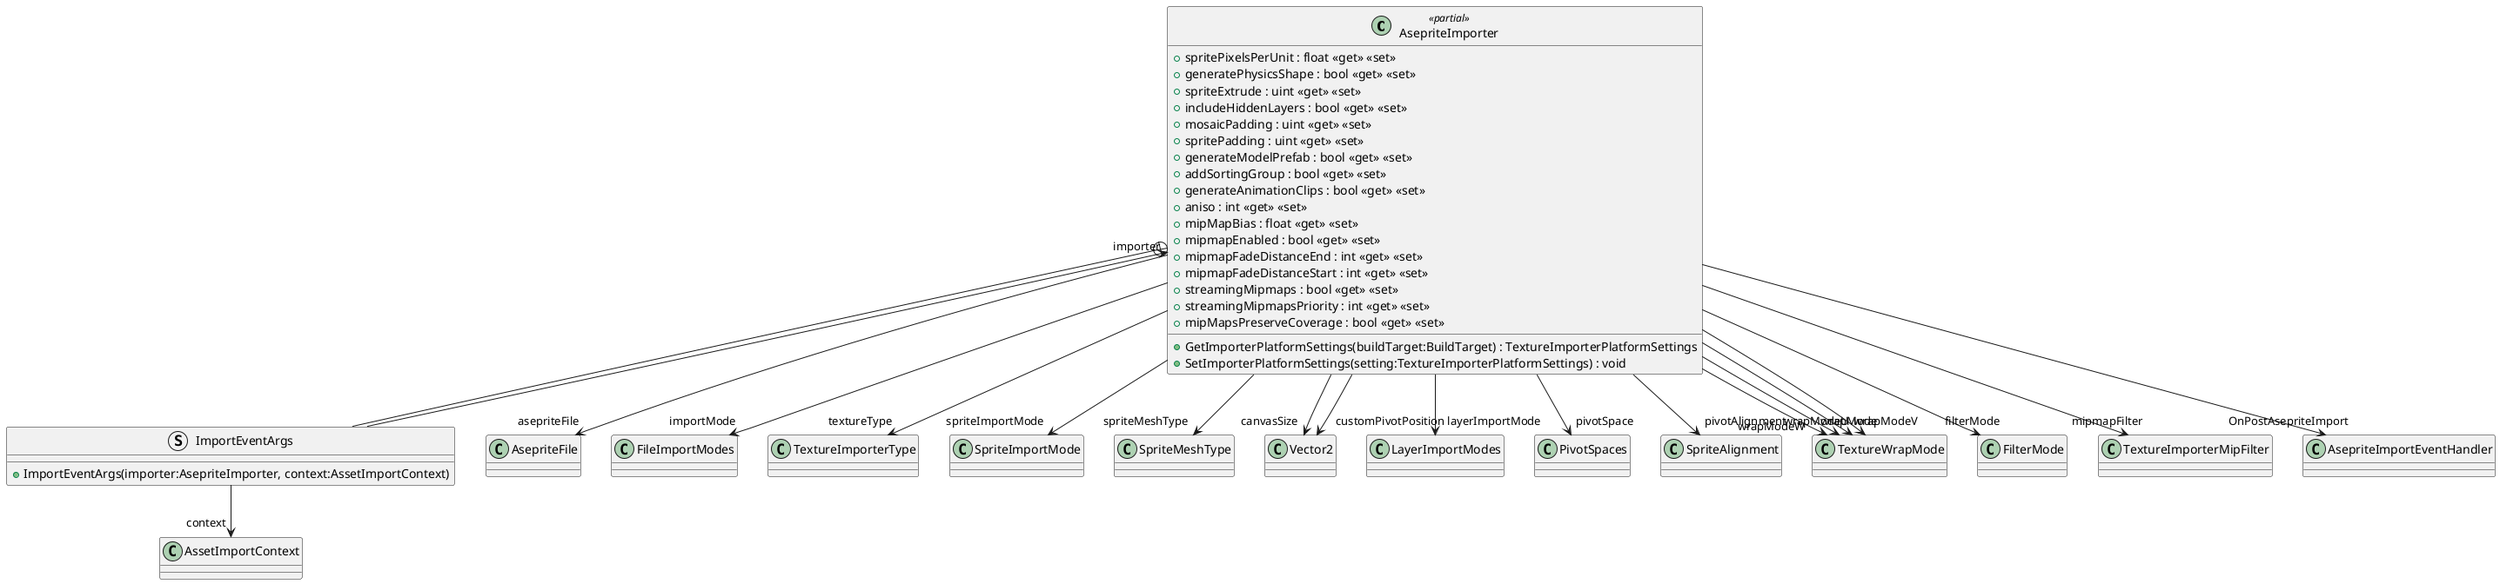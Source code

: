 @startuml
class AsepriteImporter <<partial>> {
    + spritePixelsPerUnit : float <<get>> <<set>>
    + generatePhysicsShape : bool <<get>> <<set>>
    + spriteExtrude : uint <<get>> <<set>>
    + includeHiddenLayers : bool <<get>> <<set>>
    + mosaicPadding : uint <<get>> <<set>>
    + spritePadding : uint <<get>> <<set>>
    + generateModelPrefab : bool <<get>> <<set>>
    + addSortingGroup : bool <<get>> <<set>>
    + generateAnimationClips : bool <<get>> <<set>>
    + aniso : int <<get>> <<set>>
    + mipMapBias : float <<get>> <<set>>
    + mipmapEnabled : bool <<get>> <<set>>
    + mipmapFadeDistanceEnd : int <<get>> <<set>>
    + mipmapFadeDistanceStart : int <<get>> <<set>>
    + streamingMipmaps : bool <<get>> <<set>>
    + streamingMipmapsPriority : int <<get>> <<set>>
    + mipMapsPreserveCoverage : bool <<get>> <<set>>
    + GetImporterPlatformSettings(buildTarget:BuildTarget) : TextureImporterPlatformSettings
    + SetImporterPlatformSettings(setting:TextureImporterPlatformSettings) : void
}
struct ImportEventArgs {
    + ImportEventArgs(importer:AsepriteImporter, context:AssetImportContext)
}
AsepriteImporter --> "asepriteFile" AsepriteFile
AsepriteImporter --> "importMode" FileImportModes
AsepriteImporter --> "textureType" TextureImporterType
AsepriteImporter --> "spriteImportMode" SpriteImportMode
AsepriteImporter --> "spriteMeshType" SpriteMeshType
AsepriteImporter --> "canvasSize" Vector2
AsepriteImporter --> "layerImportMode" LayerImportModes
AsepriteImporter --> "pivotSpace" PivotSpaces
AsepriteImporter --> "pivotAlignment" SpriteAlignment
AsepriteImporter --> "customPivotPosition" Vector2
AsepriteImporter --> "wrapMode" TextureWrapMode
AsepriteImporter --> "wrapModeU" TextureWrapMode
AsepriteImporter --> "wrapModeV" TextureWrapMode
AsepriteImporter --> "wrapModeW" TextureWrapMode
AsepriteImporter --> "filterMode" FilterMode
AsepriteImporter --> "mipmapFilter" TextureImporterMipFilter
AsepriteImporter --> "OnPostAsepriteImport" AsepriteImportEventHandler
AsepriteImporter +-- ImportEventArgs
ImportEventArgs --> "importer" AsepriteImporter
ImportEventArgs --> "context" AssetImportContext
@enduml
